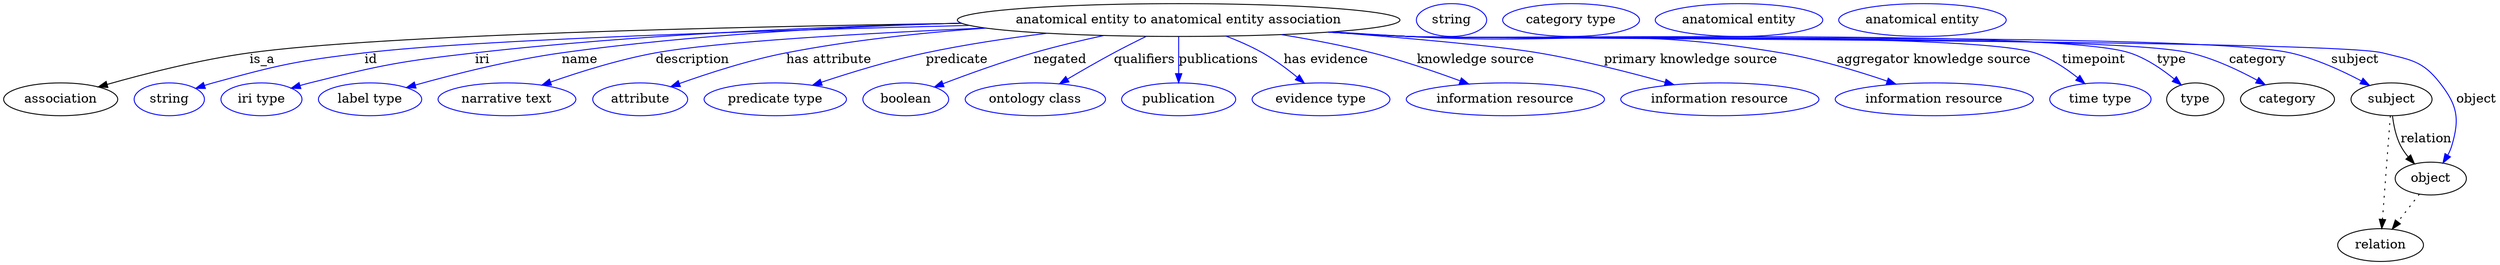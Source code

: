 digraph {
	graph [bb="0,0,2729.4,283"];
	node [label="\N"];
	"anatomical entity to anatomical entity association"	[height=0.5,
		label="anatomical entity to anatomical entity association",
		pos="1285.4,265",
		width=6.7341];
	association	[height=0.5,
		pos="62.394,178",
		width=1.7332];
	"anatomical entity to anatomical entity association" -> association	[label=is_a,
		lp="283.39,221.5",
		pos="e,103.55,191.56 1047.9,261.37 795.76,257.59 413.99,248.75 269.39,229 215.3,221.61 154.74,206.11 113.17,194.32"];
	id	[color=blue,
		height=0.5,
		label=string,
		pos="181.39,178",
		width=1.0652];
	"anatomical entity to anatomical entity association" -> id	[color=blue,
		label=id,
		lp="402.39,221.5",
		pos="e,210.12,189.93 1056.4,259.08 835.93,253.6 518.39,243.55 395.39,229 320.69,220.16 301.92,215.94 229.39,196 226.24,195.13 223,194.16 \
219.75,193.13",
		style=solid];
	iri	[color=blue,
		height=0.5,
		label="iri type",
		pos="282.39,178",
		width=1.2277];
	"anatomical entity to anatomical entity association" -> iri	[color=blue,
		label=iri,
		lp="524.39,221.5",
		pos="e,315,190.19 1047.4,261.44 895.18,257.76 693.67,249.1 516.39,229 435.14,219.79 414.72,215.86 335.39,196 331.96,195.14 328.43,194.18 \
324.89,193.16",
		style=solid];
	name	[color=blue,
		height=0.5,
		label="label type",
		pos="401.39,178",
		width=1.5707];
	"anatomical entity to anatomical entity association" -> name	[color=blue,
		label=name,
		lp="631.39,221.5",
		pos="e,441.22,190.88 1047,261.68 917.6,257.89 755.15,249.05 611.39,229 555.73,221.24 493.21,205.41 450.97,193.63",
		style=solid];
	description	[color=blue,
		height=0.5,
		label="narrative text",
		pos="551.39,178",
		width=2.0943];
	"anatomical entity to anatomical entity association" -> description	[color=blue,
		label=description,
		lp="753.89,221.5",
		pos="e,589.7,193.66 1073,256.26 939.54,250.38 780.44,241.22 713.39,229 674.16,221.85 631.08,208.26 599.21,197.06",
		style=solid];
	"has attribute"	[color=blue,
		height=0.5,
		label=attribute,
		pos="696.39,178",
		width=1.4443];
	"anatomical entity to anatomical entity association" -> "has attribute"	[color=blue,
		label="has attribute",
		lp="903.39,221.5",
		pos="e,729.86,191.85 1074.4,256.11 1004.5,251.02 926.72,242.68 856.39,229 815.88,221.12 771.15,206.62 739.3,195.26",
		style=solid];
	predicate	[color=blue,
		height=0.5,
		label="predicate type",
		pos="844.39,178",
		width=2.1665];
	"anatomical entity to anatomical entity association" -> predicate	[color=blue,
		label=predicate,
		lp="1042.4,221.5",
		pos="e,885,193.49 1141.2,250.49 1098.2,245.2 1051.2,238.15 1008.4,229 969.62,220.7 926.79,207.5 894.62,196.75",
		style=solid];
	negated	[color=blue,
		height=0.5,
		label=boolean,
		pos="987.39,178",
		width=1.2999];
	"anatomical entity to anatomical entity association" -> negated	[color=blue,
		label=negated,
		lp="1155.4,221.5",
		pos="e,1018.5,191.48 1203.2,248.01 1178.3,242.62 1151.1,236.13 1126.4,229 1092.8,219.31 1055.6,205.77 1028.1,195.22",
		style=solid];
	qualifiers	[color=blue,
		height=0.5,
		label="ontology class",
		pos="1128.4,178",
		width=2.1304];
	"anatomical entity to anatomical entity association" -> qualifiers	[color=blue,
		label=qualifiers,
		lp="1247.9,221.5",
		pos="e,1154.9,195.02 1249.8,247.03 1238.4,241.45 1225.8,235.11 1214.4,229 1197.5,219.92 1179,209.3 1163.6,200.19",
		style=solid];
	publications	[color=blue,
		height=0.5,
		label=publication,
		pos="1285.4,178",
		width=1.7332];
	"anatomical entity to anatomical entity association" -> publications	[color=blue,
		label=publications,
		lp="1329.4,221.5",
		pos="e,1285.4,196.18 1285.4,246.8 1285.4,235.16 1285.4,219.55 1285.4,206.24",
		style=solid];
	"has evidence"	[color=blue,
		height=0.5,
		label="evidence type",
		pos="1441.4,178",
		width=2.0943];
	"anatomical entity to anatomical entity association" -> "has evidence"	[color=blue,
		label="has evidence",
		lp="1446.9,221.5",
		pos="e,1423.1,195.69 1337.2,247.38 1350.7,242.24 1364.9,236.05 1377.4,229 1390.7,221.48 1404.3,211.34 1415.5,202.15",
		style=solid];
	"knowledge source"	[color=blue,
		height=0.5,
		label="information resource",
		pos="1643.4,178",
		width=3.015];
	"anatomical entity to anatomical entity association" -> "knowledge source"	[color=blue,
		label="knowledge source",
		lp="1610.9,221.5",
		pos="e,1603.3,194.73 1397.8,249.01 1430.2,243.74 1465.4,237.06 1497.4,229 1530,220.77 1565.8,208.57 1593.8,198.28",
		style=solid];
	"primary knowledge source"	[color=blue,
		height=0.5,
		label="information resource",
		pos="1878.4,178",
		width=3.015];
	"anatomical entity to anatomical entity association" -> "primary knowledge source"	[color=blue,
		label="primary knowledge source",
		lp="1846.4,221.5",
		pos="e,1828.1,193.96 1451.4,251.87 1538.7,244.97 1636.3,236.28 1679.4,229 1726.7,221.01 1779.2,207.6 1818.5,196.68",
		style=solid];
	"aggregator knowledge source"	[color=blue,
		height=0.5,
		label="information resource",
		pos="2113.4,178",
		width=3.015];
	"anatomical entity to anatomical entity association" -> "aggregator knowledge source"	[color=blue,
		label="aggregator knowledge source",
		lp="2112.9,221.5",
		pos="e,2071.3,194.68 1454.1,252.07 1481.9,250.26 1510.5,248.5 1537.4,247 1718.6,236.89 1766.4,259.11 1945.4,229 1985.1,222.32 2028.6,\
209.19 2061.4,198.06",
		style=solid];
	timepoint	[color=blue,
		height=0.5,
		label="time type",
		pos="2295.4,178",
		width=1.5346];
	"anatomical entity to anatomical entity association" -> timepoint	[color=blue,
		label=timepoint,
		lp="2288.4,221.5",
		pos="e,2278.4,195.17 1451.1,251.85 1479.8,250.02 1509.5,248.31 1537.4,247 1613.6,243.43 2150.9,252.74 2223.4,229 2240.6,223.36 2257.4,\
212.17 2270.4,201.8",
		style=solid];
	type	[height=0.5,
		pos="2399.4,178",
		width=0.86659];
	"anatomical entity to anatomical entity association" -> type	[color=blue,
		label=type,
		lp="2373.4,221.5",
		pos="e,2384,193.74 1450.7,251.79 1479.6,249.96 1509.4,248.26 1537.4,247 1625.1,243.04 2243.9,256.19 2327.4,229 2345.5,223.11 2363.1,211.04 \
2376.4,200.24",
		style=solid];
	category	[height=0.5,
		pos="2500.4,178",
		width=1.4263];
	"anatomical entity to anatomical entity association" -> category	[color=blue,
		label=category,
		lp="2467.9,221.5",
		pos="e,2476,194.03 1450.4,251.77 1479.4,249.94 1509.2,248.24 1537.4,247 1632.4,242.8 2300.7,250.6 2393.4,229 2419.4,222.94 2446.6,210.13 \
2467.1,198.99",
		style=solid];
	subject	[height=0.5,
		pos="2614.4,178",
		width=1.2277];
	"anatomical entity to anatomical entity association" -> subject	[color=blue,
		label=subject,
		lp="2574.4,221.5",
		pos="e,2590.3,193.33 1449.7,251.76 1478.9,249.91 1509,248.22 1537.4,247 1644.6,242.39 2398.7,252.52 2503.4,229 2530.9,222.83 2559.8,209.53 \
2581.3,198.2",
		style=solid];
	object	[height=0.5,
		pos="2657.4,91",
		width=1.0832];
	"anatomical entity to anatomical entity association" -> object	[color=blue,
		label=object,
		lp="2707.4,178",
		pos="e,2670.8,108.09 1449.4,251.74 1478.7,249.89 1508.9,248.2 1537.4,247 1596.6,244.5 2546.9,243.65 2604.4,229 2635,221.19 2648,220.93 \
2667.4,196 2686.6,171.39 2689.3,156.9 2680.4,127 2679.4,123.55 2677.9,120.13 2676.1,116.85",
		style=solid];
	association_type	[color=blue,
		height=0.5,
		label=string,
		pos="1584.4,265",
		width=1.0652];
	association_category	[color=blue,
		height=0.5,
		label="category type",
		pos="1715.4,265",
		width=2.0762];
	subject -> object	[label=relation,
		lp="2652.4,134.5",
		pos="e,2639.5,107.23 2615.5,159.55 2616.7,149.57 2619.2,137.07 2624.4,127 2626.6,122.68 2629.5,118.52 2632.7,114.66"];
	relation	[height=0.5,
		pos="2602.4,18",
		width=1.2999];
	subject -> relation	[pos="e,2603.7,36.188 2613.1,159.79 2611,132.48 2607,78.994 2604.5,46.38",
		style=dotted];
	"anatomical entity to anatomical entity association_subject"	[color=blue,
		height=0.5,
		label="anatomical entity",
		pos="1899.4,265",
		width=2.5456];
	object -> relation	[pos="e,2615.2,35.54 2644.9,73.889 2638,64.939 2629.2,53.617 2621.4,43.584",
		style=dotted];
	"anatomical entity to anatomical entity association_object"	[color=blue,
		height=0.5,
		label="anatomical entity",
		pos="2100.4,265",
		width=2.5456];
}
